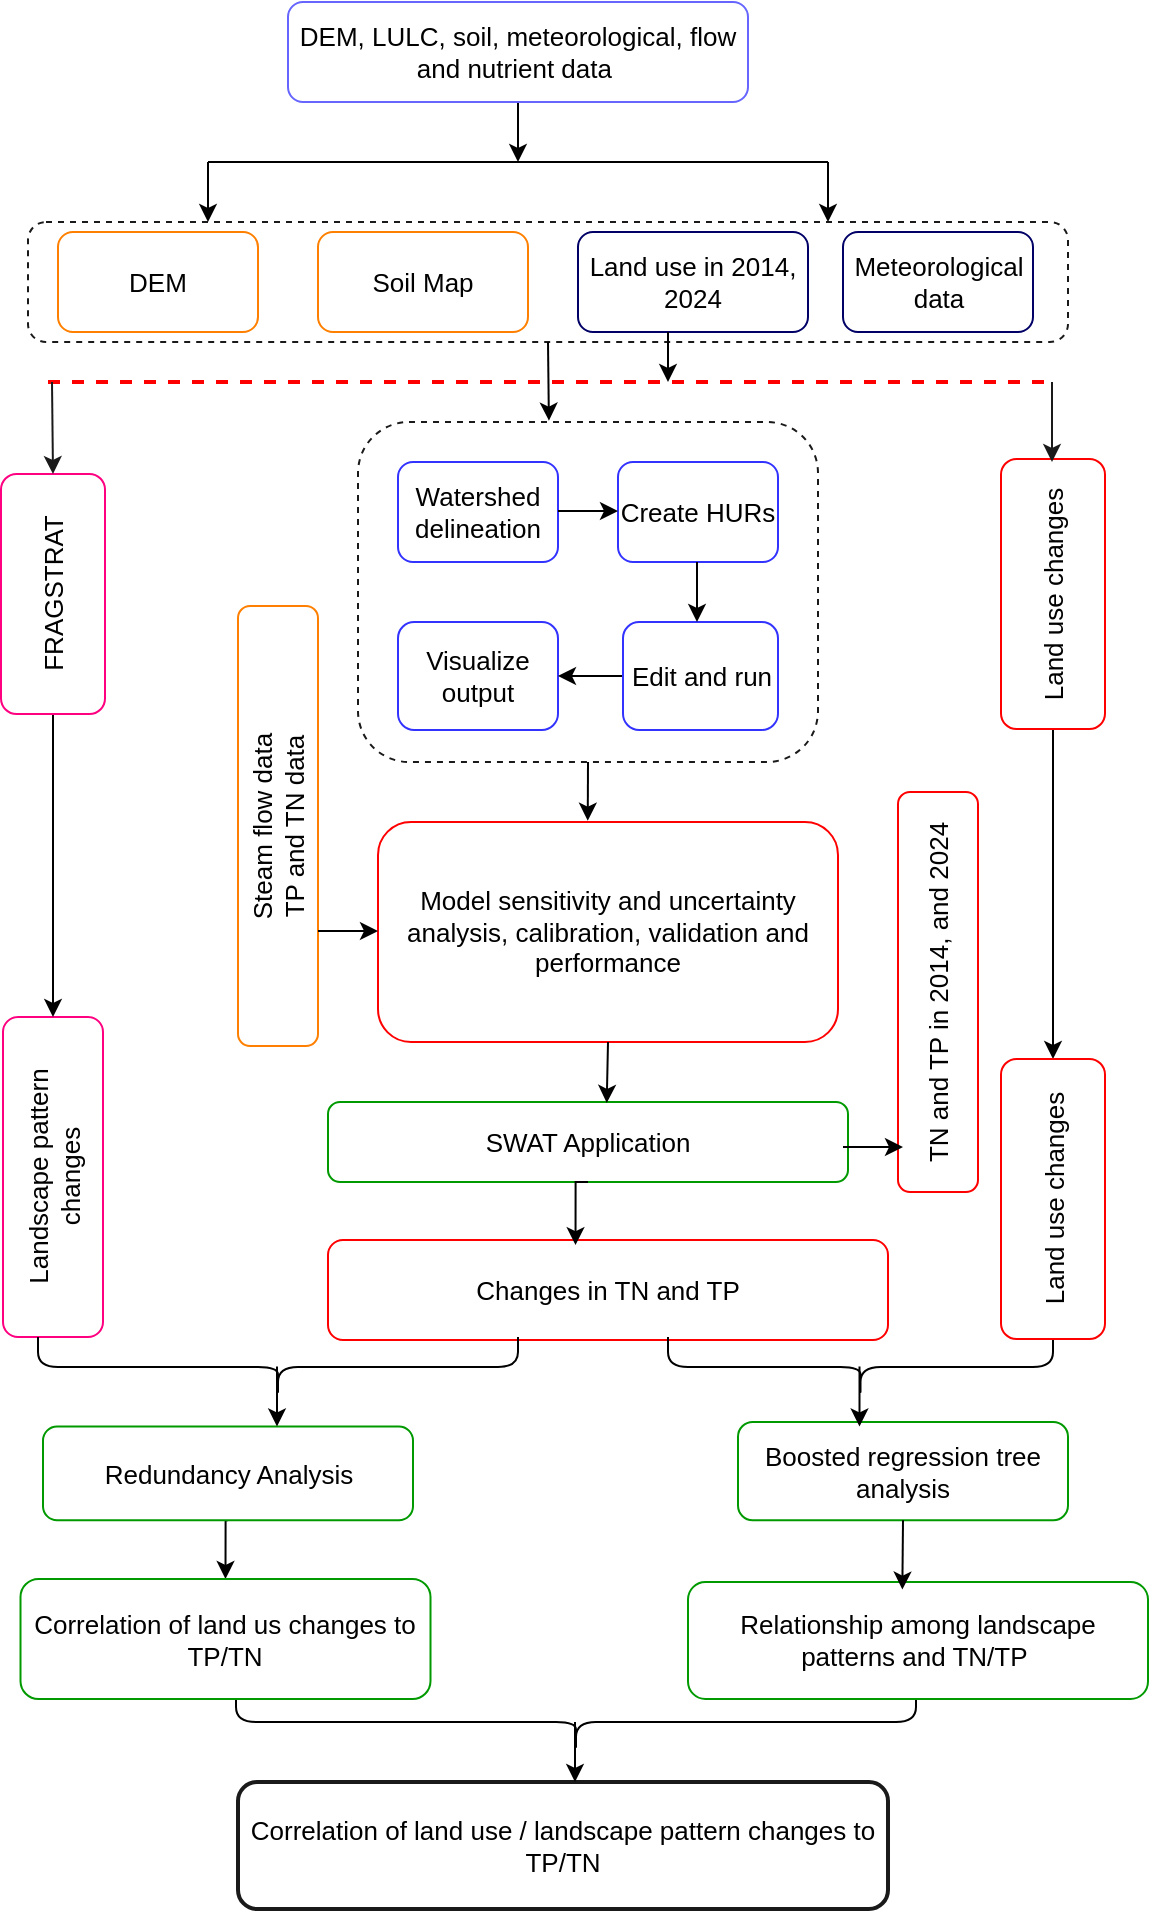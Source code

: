 <mxfile version="24.7.16">
  <diagram name="Page-1" id="q1SrvqOMJQUruvQINd5Y">
    <mxGraphModel dx="1032" dy="501" grid="1" gridSize="10" guides="1" tooltips="1" connect="1" arrows="1" fold="1" page="1" pageScale="1" pageWidth="827" pageHeight="1169" math="0" shadow="0">
      <root>
        <mxCell id="0" />
        <mxCell id="1" parent="0" />
        <mxCell id="NQC0zaJRsaxivw5q0Agu-12" value="" style="rounded=1;whiteSpace=wrap;html=1;strokeColor=#1A1A1A;dashed=1;" vertex="1" parent="1">
          <mxGeometry x="170" y="200" width="520" height="60" as="geometry" />
        </mxCell>
        <mxCell id="NQC0zaJRsaxivw5q0Agu-17" style="edgeStyle=orthogonalEdgeStyle;rounded=0;orthogonalLoop=1;jettySize=auto;html=1;exitX=0.5;exitY=1;exitDx=0;exitDy=0;" edge="1" parent="1" source="NQC0zaJRsaxivw5q0Agu-1">
          <mxGeometry relative="1" as="geometry">
            <mxPoint x="415" y="170" as="targetPoint" />
          </mxGeometry>
        </mxCell>
        <mxCell id="NQC0zaJRsaxivw5q0Agu-1" value="&lt;font style=&quot;font-size: 13px;&quot;&gt;DEM, LULC, soil, meteorological, flow and nutrient data&amp;nbsp;&lt;/font&gt;" style="rounded=1;whiteSpace=wrap;html=1;strokeColor=#6666FF;" vertex="1" parent="1">
          <mxGeometry x="300" y="90" width="230" height="50" as="geometry" />
        </mxCell>
        <mxCell id="NQC0zaJRsaxivw5q0Agu-8" value="&lt;font style=&quot;font-size: 13px;&quot;&gt;DEM&lt;/font&gt;" style="rounded=1;whiteSpace=wrap;html=1;strokeColor=#FF8000;" vertex="1" parent="1">
          <mxGeometry x="185" y="205" width="100" height="50" as="geometry" />
        </mxCell>
        <mxCell id="NQC0zaJRsaxivw5q0Agu-10" value="" style="endArrow=none;html=1;rounded=0;" edge="1" parent="1">
          <mxGeometry width="50" height="50" relative="1" as="geometry">
            <mxPoint x="260" y="170" as="sourcePoint" />
            <mxPoint x="570" y="170" as="targetPoint" />
          </mxGeometry>
        </mxCell>
        <mxCell id="NQC0zaJRsaxivw5q0Agu-11" style="edgeStyle=orthogonalEdgeStyle;rounded=0;orthogonalLoop=1;jettySize=auto;html=1;exitX=0.5;exitY=1;exitDx=0;exitDy=0;" edge="1" parent="1">
          <mxGeometry relative="1" as="geometry">
            <mxPoint x="260" y="200" as="targetPoint" />
            <mxPoint x="260" y="170" as="sourcePoint" />
          </mxGeometry>
        </mxCell>
        <mxCell id="NQC0zaJRsaxivw5q0Agu-13" value="&lt;font style=&quot;font-size: 13px;&quot;&gt;Soil Map&lt;/font&gt;" style="rounded=1;whiteSpace=wrap;html=1;strokeColor=#FF8000;" vertex="1" parent="1">
          <mxGeometry x="315" y="205" width="105" height="50" as="geometry" />
        </mxCell>
        <mxCell id="NQC0zaJRsaxivw5q0Agu-14" value="&lt;font style=&quot;font-size: 13px;&quot;&gt;Land use in 2014, 2024&lt;/font&gt;" style="rounded=1;whiteSpace=wrap;html=1;strokeColor=#000066;" vertex="1" parent="1">
          <mxGeometry x="445" y="205" width="115" height="50" as="geometry" />
        </mxCell>
        <mxCell id="NQC0zaJRsaxivw5q0Agu-15" value="&lt;font style=&quot;font-size: 13px;&quot;&gt;Meteorological data&lt;/font&gt;" style="rounded=1;whiteSpace=wrap;html=1;strokeColor=#000066;" vertex="1" parent="1">
          <mxGeometry x="577.5" y="205" width="95" height="50" as="geometry" />
        </mxCell>
        <mxCell id="NQC0zaJRsaxivw5q0Agu-16" style="edgeStyle=orthogonalEdgeStyle;rounded=0;orthogonalLoop=1;jettySize=auto;html=1;exitX=0.5;exitY=1;exitDx=0;exitDy=0;" edge="1" parent="1">
          <mxGeometry relative="1" as="geometry">
            <mxPoint x="570" y="200" as="targetPoint" />
            <mxPoint x="570" y="170" as="sourcePoint" />
          </mxGeometry>
        </mxCell>
        <mxCell id="NQC0zaJRsaxivw5q0Agu-18" value="" style="rounded=1;whiteSpace=wrap;html=1;strokeColor=#1A1A1A;dashed=1;" vertex="1" parent="1">
          <mxGeometry x="335" y="300" width="230" height="170" as="geometry" />
        </mxCell>
        <mxCell id="NQC0zaJRsaxivw5q0Agu-19" value="&lt;font style=&quot;font-size: 13px;&quot;&gt;Watershed delineation&lt;/font&gt;" style="rounded=1;whiteSpace=wrap;html=1;strokeColor=#3333FF;" vertex="1" parent="1">
          <mxGeometry x="355" y="320" width="80" height="50" as="geometry" />
        </mxCell>
        <mxCell id="NQC0zaJRsaxivw5q0Agu-20" value="&lt;font style=&quot;font-size: 13px;&quot;&gt;Create HURs&lt;/font&gt;" style="rounded=1;whiteSpace=wrap;html=1;strokeColor=#3333FF;" vertex="1" parent="1">
          <mxGeometry x="465" y="320" width="80" height="50" as="geometry" />
        </mxCell>
        <mxCell id="NQC0zaJRsaxivw5q0Agu-21" value="&lt;font style=&quot;font-size: 13px;&quot;&gt;Visualize output&lt;/font&gt;" style="rounded=1;whiteSpace=wrap;html=1;strokeColor=#3333FF;" vertex="1" parent="1">
          <mxGeometry x="355" y="400" width="80" height="54" as="geometry" />
        </mxCell>
        <mxCell id="NQC0zaJRsaxivw5q0Agu-30" style="edgeStyle=orthogonalEdgeStyle;rounded=0;orthogonalLoop=1;jettySize=auto;html=1;exitX=0;exitY=0.5;exitDx=0;exitDy=0;entryX=1;entryY=0.5;entryDx=0;entryDy=0;" edge="1" parent="1" source="NQC0zaJRsaxivw5q0Agu-22" target="NQC0zaJRsaxivw5q0Agu-21">
          <mxGeometry relative="1" as="geometry" />
        </mxCell>
        <mxCell id="NQC0zaJRsaxivw5q0Agu-22" value="&lt;font style=&quot;font-size: 13px;&quot;&gt;Edit and run&lt;/font&gt;" style="rounded=1;whiteSpace=wrap;html=1;strokeColor=#3333FF;" vertex="1" parent="1">
          <mxGeometry x="467.5" y="400" width="77.5" height="54" as="geometry" />
        </mxCell>
        <mxCell id="NQC0zaJRsaxivw5q0Agu-24" style="edgeStyle=orthogonalEdgeStyle;rounded=0;orthogonalLoop=1;jettySize=auto;html=1;exitX=0.5;exitY=1;exitDx=0;exitDy=0;" edge="1" parent="1">
          <mxGeometry relative="1" as="geometry">
            <mxPoint x="465" y="344.5" as="targetPoint" />
            <mxPoint x="435" y="344.5" as="sourcePoint" />
          </mxGeometry>
        </mxCell>
        <mxCell id="NQC0zaJRsaxivw5q0Agu-25" style="edgeStyle=orthogonalEdgeStyle;rounded=0;orthogonalLoop=1;jettySize=auto;html=1;exitX=0.5;exitY=1;exitDx=0;exitDy=0;" edge="1" parent="1">
          <mxGeometry relative="1" as="geometry">
            <mxPoint x="504.5" y="400" as="targetPoint" />
            <mxPoint x="504.5" y="370" as="sourcePoint" />
          </mxGeometry>
        </mxCell>
        <mxCell id="NQC0zaJRsaxivw5q0Agu-31" value="&lt;font style=&quot;font-size: 13px;&quot;&gt;Model sensitivity and uncertainty analysis, calibration, validation and performance&lt;/font&gt;" style="rounded=1;whiteSpace=wrap;html=1;strokeColor=#FF0000;" vertex="1" parent="1">
          <mxGeometry x="345" y="500" width="230" height="110" as="geometry" />
        </mxCell>
        <mxCell id="NQC0zaJRsaxivw5q0Agu-32" value="&lt;font style=&quot;font-size: 13px;&quot;&gt;SWAT Application&lt;/font&gt;" style="rounded=1;whiteSpace=wrap;html=1;strokeColor=#009900;" vertex="1" parent="1">
          <mxGeometry x="320" y="640" width="260" height="40" as="geometry" />
        </mxCell>
        <mxCell id="NQC0zaJRsaxivw5q0Agu-33" value="&lt;font style=&quot;font-size: 13px;&quot;&gt;Changes in TN and TP&lt;/font&gt;" style="rounded=1;whiteSpace=wrap;html=1;strokeColor=#FF0000;" vertex="1" parent="1">
          <mxGeometry x="320" y="709" width="280" height="50" as="geometry" />
        </mxCell>
        <mxCell id="NQC0zaJRsaxivw5q0Agu-89" style="edgeStyle=orthogonalEdgeStyle;rounded=0;orthogonalLoop=1;jettySize=auto;html=1;exitX=0;exitY=0.5;exitDx=0;exitDy=0;entryX=1;entryY=0.5;entryDx=0;entryDy=0;" edge="1" parent="1" source="NQC0zaJRsaxivw5q0Agu-34" target="NQC0zaJRsaxivw5q0Agu-78">
          <mxGeometry relative="1" as="geometry" />
        </mxCell>
        <mxCell id="NQC0zaJRsaxivw5q0Agu-34" value="&lt;font style=&quot;font-size: 13px;&quot;&gt;Land use changes&lt;/font&gt;" style="rounded=1;whiteSpace=wrap;html=1;strokeColor=#FF0000;rotation=-90;" vertex="1" parent="1">
          <mxGeometry x="615" y="360" width="135" height="52" as="geometry" />
        </mxCell>
        <mxCell id="NQC0zaJRsaxivw5q0Agu-35" style="edgeStyle=orthogonalEdgeStyle;rounded=0;orthogonalLoop=1;jettySize=auto;html=1;exitX=0.5;exitY=1;exitDx=0;exitDy=0;entryX=0.456;entryY=-0.006;entryDx=0;entryDy=0;entryPerimeter=0;" edge="1" parent="1" source="NQC0zaJRsaxivw5q0Agu-18" target="NQC0zaJRsaxivw5q0Agu-31">
          <mxGeometry relative="1" as="geometry" />
        </mxCell>
        <mxCell id="NQC0zaJRsaxivw5q0Agu-36" value="&lt;font style=&quot;font-size: 13px;&quot;&gt;Steam flow data&lt;/font&gt;&lt;div&gt;&lt;span style=&quot;font-size: 13px;&quot;&gt;TP and TN data&lt;/span&gt;&lt;/div&gt;" style="rounded=1;whiteSpace=wrap;html=1;strokeColor=#FF8000;rotation=-90;" vertex="1" parent="1">
          <mxGeometry x="185" y="482" width="220" height="40" as="geometry" />
        </mxCell>
        <mxCell id="NQC0zaJRsaxivw5q0Agu-42" value="&lt;font style=&quot;font-size: 13px;&quot;&gt;Landscape pattern changes&lt;/font&gt;" style="rounded=1;whiteSpace=wrap;html=1;strokeColor=#FF0080;rotation=-90;" vertex="1" parent="1">
          <mxGeometry x="102.5" y="652.5" width="160" height="50" as="geometry" />
        </mxCell>
        <mxCell id="NQC0zaJRsaxivw5q0Agu-90" style="edgeStyle=orthogonalEdgeStyle;rounded=0;orthogonalLoop=1;jettySize=auto;html=1;exitX=0;exitY=0.5;exitDx=0;exitDy=0;entryX=1;entryY=0.5;entryDx=0;entryDy=0;" edge="1" parent="1" source="NQC0zaJRsaxivw5q0Agu-43" target="NQC0zaJRsaxivw5q0Agu-42">
          <mxGeometry relative="1" as="geometry" />
        </mxCell>
        <mxCell id="NQC0zaJRsaxivw5q0Agu-43" value="&lt;font style=&quot;font-size: 13px;&quot;&gt;FRAGSTRAT&lt;/font&gt;" style="rounded=1;whiteSpace=wrap;html=1;strokeColor=#FF0080;rotation=-90;" vertex="1" parent="1">
          <mxGeometry x="122.5" y="360" width="120" height="52" as="geometry" />
        </mxCell>
        <mxCell id="NQC0zaJRsaxivw5q0Agu-51" value="" style="endArrow=classic;html=1;rounded=0;" edge="1" parent="1">
          <mxGeometry width="50" height="50" relative="1" as="geometry">
            <mxPoint x="315" y="554.5" as="sourcePoint" />
            <mxPoint x="345" y="554.5" as="targetPoint" />
          </mxGeometry>
        </mxCell>
        <mxCell id="NQC0zaJRsaxivw5q0Agu-57" value="" style="shape=curlyBracket;whiteSpace=wrap;html=1;rounded=1;flipH=1;labelPosition=right;verticalLabelPosition=middle;align=left;verticalAlign=middle;size=0.5;rotation=90;" vertex="1" parent="1">
          <mxGeometry x="429" y="780" width="30" height="340" as="geometry" />
        </mxCell>
        <mxCell id="NQC0zaJRsaxivw5q0Agu-61" value="&lt;font style=&quot;font-size: 13px;&quot;&gt;TN and TP in 2014, and 2024&lt;/font&gt;" style="rounded=1;whiteSpace=wrap;html=1;strokeColor=#FF0000;rotation=-90;" vertex="1" parent="1">
          <mxGeometry x="525" y="565" width="200" height="40" as="geometry" />
        </mxCell>
        <mxCell id="NQC0zaJRsaxivw5q0Agu-96" style="edgeStyle=orthogonalEdgeStyle;rounded=0;orthogonalLoop=1;jettySize=auto;html=1;exitX=0.5;exitY=1;exitDx=0;exitDy=0;entryX=0.5;entryY=0;entryDx=0;entryDy=0;" edge="1" parent="1" source="NQC0zaJRsaxivw5q0Agu-64" target="NQC0zaJRsaxivw5q0Agu-66">
          <mxGeometry relative="1" as="geometry" />
        </mxCell>
        <mxCell id="NQC0zaJRsaxivw5q0Agu-64" value="&lt;font style=&quot;font-size: 13px;&quot;&gt;Redundancy Analysis&lt;/font&gt;" style="rounded=1;whiteSpace=wrap;html=1;strokeColor=#009900;" vertex="1" parent="1">
          <mxGeometry x="177.5" y="802.24" width="185" height="46.88" as="geometry" />
        </mxCell>
        <mxCell id="NQC0zaJRsaxivw5q0Agu-65" value="&lt;font style=&quot;font-size: 13px;&quot;&gt;Boosted regression tree analysis&lt;/font&gt;" style="rounded=1;whiteSpace=wrap;html=1;strokeColor=#009900;" vertex="1" parent="1">
          <mxGeometry x="525" y="800.0" width="165" height="49.12" as="geometry" />
        </mxCell>
        <mxCell id="NQC0zaJRsaxivw5q0Agu-66" value="&lt;font style=&quot;font-size: 13px;&quot;&gt;Correlation of land us changes to TP/TN&lt;/font&gt;" style="rounded=1;whiteSpace=wrap;html=1;strokeColor=#009900;" vertex="1" parent="1">
          <mxGeometry x="166.25" y="878.5" width="205" height="60" as="geometry" />
        </mxCell>
        <mxCell id="NQC0zaJRsaxivw5q0Agu-67" value="&lt;font style=&quot;font-size: 13px;&quot;&gt;Relationship among landscape patterns and TN/TP&amp;nbsp;&lt;/font&gt;" style="rounded=1;whiteSpace=wrap;html=1;strokeColor=#009900;" vertex="1" parent="1">
          <mxGeometry x="500" y="880" width="230" height="58.5" as="geometry" />
        </mxCell>
        <mxCell id="NQC0zaJRsaxivw5q0Agu-71" value="&lt;font style=&quot;font-size: 13px;&quot;&gt;Correlation of land use / landscape pattern changes to TP/TN&lt;/font&gt;" style="rounded=1;whiteSpace=wrap;html=1;strokeColor=#1A1A1A;strokeWidth=2;" vertex="1" parent="1">
          <mxGeometry x="275" y="980" width="325" height="63.5" as="geometry" />
        </mxCell>
        <mxCell id="NQC0zaJRsaxivw5q0Agu-72" value="" style="shape=curlyBracket;whiteSpace=wrap;html=1;rounded=1;flipH=1;labelPosition=right;verticalLabelPosition=middle;align=left;verticalAlign=middle;size=0.5;rotation=90;" vertex="1" parent="1">
          <mxGeometry x="571.25" y="676.25" width="30" height="192.5" as="geometry" />
        </mxCell>
        <mxCell id="NQC0zaJRsaxivw5q0Agu-78" value="&lt;font style=&quot;font-size: 13px;&quot;&gt;Land use changes&lt;/font&gt;" style="rounded=1;whiteSpace=wrap;html=1;strokeColor=#FF0000;rotation=-90;" vertex="1" parent="1">
          <mxGeometry x="612.5" y="662.5" width="140" height="52" as="geometry" />
        </mxCell>
        <mxCell id="NQC0zaJRsaxivw5q0Agu-79" value="" style="shape=curlyBracket;whiteSpace=wrap;html=1;rounded=1;flipH=1;labelPosition=right;verticalLabelPosition=middle;align=left;verticalAlign=middle;size=0.5;rotation=90;" vertex="1" parent="1">
          <mxGeometry x="280" y="652.5" width="30" height="240" as="geometry" />
        </mxCell>
        <mxCell id="NQC0zaJRsaxivw5q0Agu-80" style="edgeStyle=orthogonalEdgeStyle;rounded=0;orthogonalLoop=1;jettySize=auto;html=1;exitX=0.5;exitY=1;exitDx=0;exitDy=0;entryX=0.415;entryY=-0.004;entryDx=0;entryDy=0;entryPerimeter=0;" edge="1" parent="1" source="NQC0zaJRsaxivw5q0Agu-12" target="NQC0zaJRsaxivw5q0Agu-18">
          <mxGeometry relative="1" as="geometry" />
        </mxCell>
        <mxCell id="NQC0zaJRsaxivw5q0Agu-83" value="" style="endArrow=classic;html=1;rounded=0;strokeColor=#1A1A1A;" edge="1" parent="1">
          <mxGeometry width="50" height="50" relative="1" as="geometry">
            <mxPoint x="682" y="280" as="sourcePoint" />
            <mxPoint x="682" y="320" as="targetPoint" />
          </mxGeometry>
        </mxCell>
        <mxCell id="NQC0zaJRsaxivw5q0Agu-85" value="" style="endArrow=classic;html=1;rounded=0;" edge="1" parent="1">
          <mxGeometry width="50" height="50" relative="1" as="geometry">
            <mxPoint x="490" y="255" as="sourcePoint" />
            <mxPoint x="490" y="280" as="targetPoint" />
          </mxGeometry>
        </mxCell>
        <mxCell id="NQC0zaJRsaxivw5q0Agu-87" value="" style="endArrow=none;html=1;rounded=0;dashed=1;strokeWidth=2;strokeColor=#FF0000;" edge="1" parent="1">
          <mxGeometry width="50" height="50" relative="1" as="geometry">
            <mxPoint x="180" y="280" as="sourcePoint" />
            <mxPoint x="680" y="280" as="targetPoint" />
          </mxGeometry>
        </mxCell>
        <mxCell id="NQC0zaJRsaxivw5q0Agu-88" value="" style="endArrow=classic;html=1;rounded=0;entryX=1;entryY=0.5;entryDx=0;entryDy=0;strokeColor=#1A1A1A;" edge="1" parent="1" target="NQC0zaJRsaxivw5q0Agu-43">
          <mxGeometry width="50" height="50" relative="1" as="geometry">
            <mxPoint x="182" y="280" as="sourcePoint" />
            <mxPoint x="180" y="320" as="targetPoint" />
          </mxGeometry>
        </mxCell>
        <mxCell id="NQC0zaJRsaxivw5q0Agu-92" style="edgeStyle=orthogonalEdgeStyle;rounded=0;orthogonalLoop=1;jettySize=auto;html=1;exitX=0.5;exitY=1;exitDx=0;exitDy=0;entryX=0.536;entryY=0.011;entryDx=0;entryDy=0;entryPerimeter=0;" edge="1" parent="1" source="NQC0zaJRsaxivw5q0Agu-31" target="NQC0zaJRsaxivw5q0Agu-32">
          <mxGeometry relative="1" as="geometry" />
        </mxCell>
        <mxCell id="NQC0zaJRsaxivw5q0Agu-93" style="edgeStyle=orthogonalEdgeStyle;rounded=0;orthogonalLoop=1;jettySize=auto;html=1;exitX=0.5;exitY=1;exitDx=0;exitDy=0;entryX=0.442;entryY=0.051;entryDx=0;entryDy=0;entryPerimeter=0;" edge="1" parent="1" source="NQC0zaJRsaxivw5q0Agu-32" target="NQC0zaJRsaxivw5q0Agu-33">
          <mxGeometry relative="1" as="geometry" />
        </mxCell>
        <mxCell id="NQC0zaJRsaxivw5q0Agu-94" value="" style="endArrow=classic;html=1;rounded=0;" edge="1" parent="1">
          <mxGeometry width="50" height="50" relative="1" as="geometry">
            <mxPoint x="294.5" y="772.24" as="sourcePoint" />
            <mxPoint x="294.5" y="802.24" as="targetPoint" />
          </mxGeometry>
        </mxCell>
        <mxCell id="NQC0zaJRsaxivw5q0Agu-95" value="" style="endArrow=classic;html=1;rounded=0;" edge="1" parent="1">
          <mxGeometry width="50" height="50" relative="1" as="geometry">
            <mxPoint x="585.75" y="772.24" as="sourcePoint" />
            <mxPoint x="585.75" y="802.24" as="targetPoint" />
          </mxGeometry>
        </mxCell>
        <mxCell id="NQC0zaJRsaxivw5q0Agu-97" style="edgeStyle=orthogonalEdgeStyle;rounded=0;orthogonalLoop=1;jettySize=auto;html=1;exitX=0.5;exitY=1;exitDx=0;exitDy=0;entryX=0.466;entryY=0.065;entryDx=0;entryDy=0;entryPerimeter=0;" edge="1" parent="1" source="NQC0zaJRsaxivw5q0Agu-65" target="NQC0zaJRsaxivw5q0Agu-67">
          <mxGeometry relative="1" as="geometry" />
        </mxCell>
        <mxCell id="NQC0zaJRsaxivw5q0Agu-98" value="" style="endArrow=classic;html=1;rounded=0;" edge="1" parent="1">
          <mxGeometry width="50" height="50" relative="1" as="geometry">
            <mxPoint x="443.5" y="950" as="sourcePoint" />
            <mxPoint x="443.5" y="980" as="targetPoint" />
          </mxGeometry>
        </mxCell>
        <mxCell id="NQC0zaJRsaxivw5q0Agu-102" value="" style="endArrow=classic;html=1;rounded=0;" edge="1" parent="1">
          <mxGeometry width="50" height="50" relative="1" as="geometry">
            <mxPoint x="577.5" y="662.5" as="sourcePoint" />
            <mxPoint x="607.5" y="662.5" as="targetPoint" />
          </mxGeometry>
        </mxCell>
      </root>
    </mxGraphModel>
  </diagram>
</mxfile>
